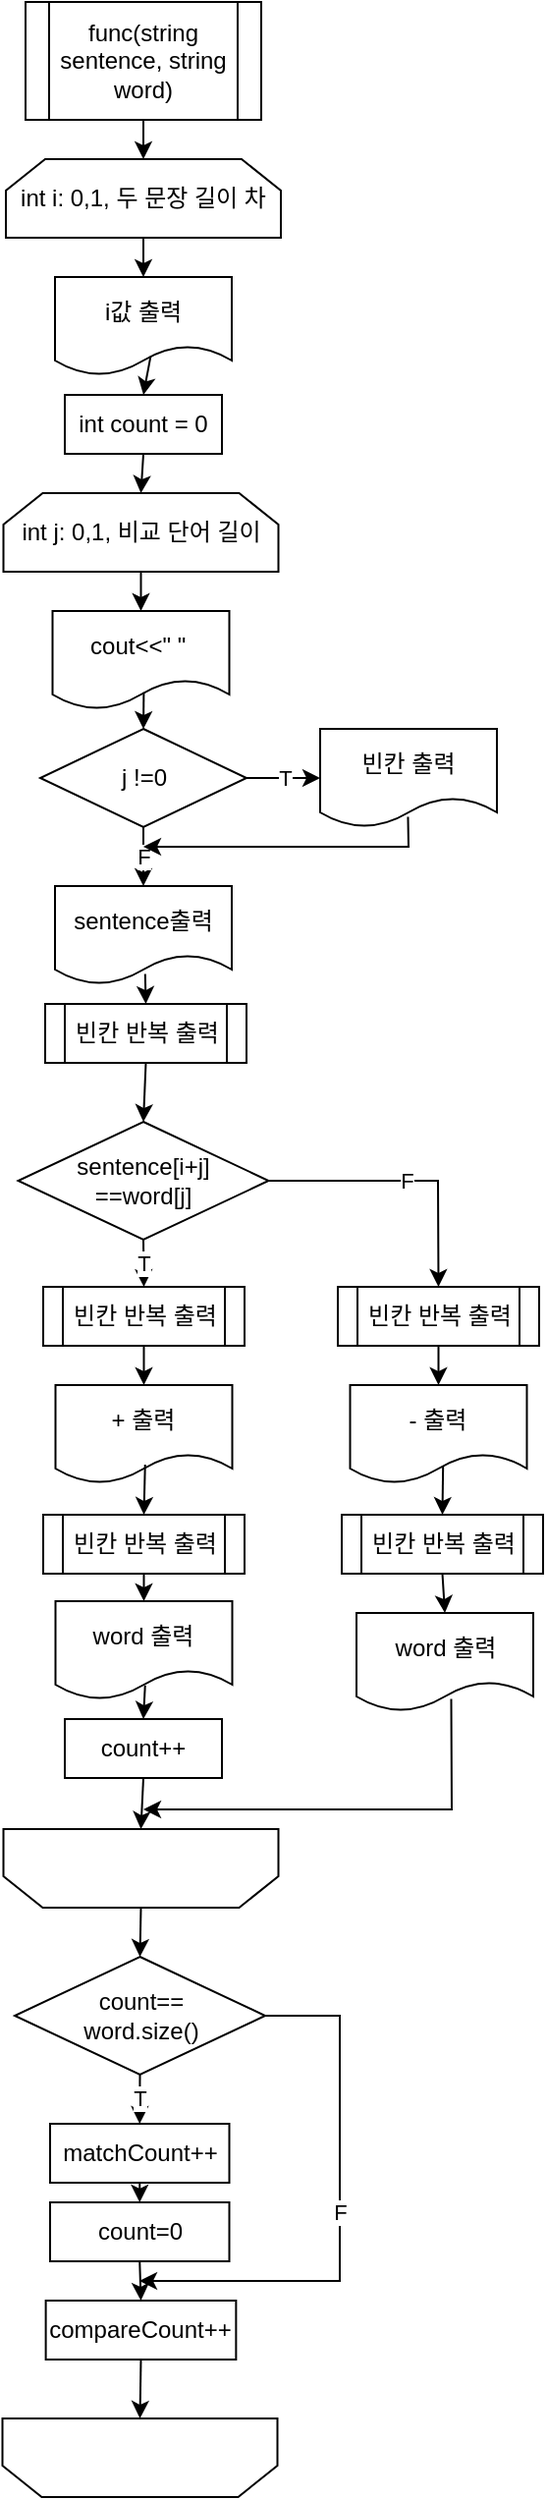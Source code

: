 <mxfile version="21.2.1" type="device">
  <diagram name="페이지-1" id="l9hzhMEtc8UznwvYMl4X">
    <mxGraphModel dx="326" dy="659" grid="1" gridSize="10" guides="1" tooltips="1" connect="1" arrows="1" fold="1" page="1" pageScale="1" pageWidth="2339" pageHeight="3300" math="0" shadow="0">
      <root>
        <mxCell id="0" />
        <mxCell id="1" parent="0" />
        <mxCell id="BHaIptWIhTC7S5pO7bs_-1" value="func(string sentence, string word)" style="shape=process;whiteSpace=wrap;html=1;backgroundOutline=1;" vertex="1" parent="1">
          <mxGeometry x="200" y="60" width="120" height="60" as="geometry" />
        </mxCell>
        <mxCell id="BHaIptWIhTC7S5pO7bs_-2" value="int i: 0,1, 두 문장 길이 차" style="shape=loopLimit;whiteSpace=wrap;html=1;" vertex="1" parent="1">
          <mxGeometry x="190" y="140" width="140" height="40" as="geometry" />
        </mxCell>
        <mxCell id="BHaIptWIhTC7S5pO7bs_-3" value="i값 출력" style="shape=document;whiteSpace=wrap;html=1;boundedLbl=1;" vertex="1" parent="1">
          <mxGeometry x="215" y="200" width="90" height="50" as="geometry" />
        </mxCell>
        <mxCell id="BHaIptWIhTC7S5pO7bs_-4" value="int count = 0" style="rounded=0;whiteSpace=wrap;html=1;" vertex="1" parent="1">
          <mxGeometry x="220" y="260" width="80" height="30" as="geometry" />
        </mxCell>
        <mxCell id="BHaIptWIhTC7S5pO7bs_-5" value="int j: 0,1, 비교 단어 길이" style="shape=loopLimit;whiteSpace=wrap;html=1;" vertex="1" parent="1">
          <mxGeometry x="188.75" y="310" width="140" height="40" as="geometry" />
        </mxCell>
        <mxCell id="BHaIptWIhTC7S5pO7bs_-6" value="cout&amp;lt;&amp;lt;&quot; &quot;&amp;nbsp;" style="shape=document;whiteSpace=wrap;html=1;boundedLbl=1;" vertex="1" parent="1">
          <mxGeometry x="213.75" y="370" width="90" height="50" as="geometry" />
        </mxCell>
        <mxCell id="BHaIptWIhTC7S5pO7bs_-7" value="j !=0" style="rhombus;whiteSpace=wrap;html=1;" vertex="1" parent="1">
          <mxGeometry x="207.5" y="430" width="105" height="50" as="geometry" />
        </mxCell>
        <mxCell id="BHaIptWIhTC7S5pO7bs_-10" value="sentence출력" style="shape=document;whiteSpace=wrap;html=1;boundedLbl=1;" vertex="1" parent="1">
          <mxGeometry x="215" y="510" width="90" height="50" as="geometry" />
        </mxCell>
        <mxCell id="BHaIptWIhTC7S5pO7bs_-11" value="빈칸 반복 출력" style="shape=process;whiteSpace=wrap;html=1;backgroundOutline=1;" vertex="1" parent="1">
          <mxGeometry x="210" y="570" width="102.5" height="30" as="geometry" />
        </mxCell>
        <mxCell id="BHaIptWIhTC7S5pO7bs_-12" value="sentence[i+j]&lt;br&gt;==word[j]" style="rhombus;whiteSpace=wrap;html=1;" vertex="1" parent="1">
          <mxGeometry x="196.25" y="630" width="127.5" height="60" as="geometry" />
        </mxCell>
        <mxCell id="BHaIptWIhTC7S5pO7bs_-13" value="빈칸 반복 출력" style="shape=process;whiteSpace=wrap;html=1;backgroundOutline=1;" vertex="1" parent="1">
          <mxGeometry x="209" y="714" width="102.5" height="30" as="geometry" />
        </mxCell>
        <mxCell id="BHaIptWIhTC7S5pO7bs_-14" value="+ 출력" style="shape=document;whiteSpace=wrap;html=1;boundedLbl=1;" vertex="1" parent="1">
          <mxGeometry x="215.25" y="764" width="90" height="50" as="geometry" />
        </mxCell>
        <mxCell id="BHaIptWIhTC7S5pO7bs_-15" value="빈칸 반복 출력" style="shape=process;whiteSpace=wrap;html=1;backgroundOutline=1;" vertex="1" parent="1">
          <mxGeometry x="209" y="830" width="102.5" height="30" as="geometry" />
        </mxCell>
        <mxCell id="BHaIptWIhTC7S5pO7bs_-16" value="word 출력" style="shape=document;whiteSpace=wrap;html=1;boundedLbl=1;" vertex="1" parent="1">
          <mxGeometry x="215.25" y="874" width="90" height="50" as="geometry" />
        </mxCell>
        <mxCell id="BHaIptWIhTC7S5pO7bs_-17" value="count++" style="rounded=0;whiteSpace=wrap;html=1;" vertex="1" parent="1">
          <mxGeometry x="220" y="934" width="80" height="30" as="geometry" />
        </mxCell>
        <mxCell id="BHaIptWIhTC7S5pO7bs_-18" value="빈칸 반복 출력" style="shape=process;whiteSpace=wrap;html=1;backgroundOutline=1;" vertex="1" parent="1">
          <mxGeometry x="359" y="714" width="102.5" height="30" as="geometry" />
        </mxCell>
        <mxCell id="BHaIptWIhTC7S5pO7bs_-19" value="- 출력" style="shape=document;whiteSpace=wrap;html=1;boundedLbl=1;" vertex="1" parent="1">
          <mxGeometry x="365.25" y="764" width="90" height="50" as="geometry" />
        </mxCell>
        <mxCell id="BHaIptWIhTC7S5pO7bs_-20" value="빈칸 반복 출력" style="shape=process;whiteSpace=wrap;html=1;backgroundOutline=1;" vertex="1" parent="1">
          <mxGeometry x="361" y="830" width="102.5" height="30" as="geometry" />
        </mxCell>
        <mxCell id="BHaIptWIhTC7S5pO7bs_-21" value="word 출력" style="shape=document;whiteSpace=wrap;html=1;boundedLbl=1;" vertex="1" parent="1">
          <mxGeometry x="368.5" y="880" width="90" height="50" as="geometry" />
        </mxCell>
        <mxCell id="BHaIptWIhTC7S5pO7bs_-23" value="count==&lt;br&gt;word.size()" style="rhombus;whiteSpace=wrap;html=1;" vertex="1" parent="1">
          <mxGeometry x="194.5" y="1055" width="127.5" height="60" as="geometry" />
        </mxCell>
        <mxCell id="BHaIptWIhTC7S5pO7bs_-24" value="matchCount++" style="rounded=0;whiteSpace=wrap;html=1;" vertex="1" parent="1">
          <mxGeometry x="212.5" y="1140" width="91.25" height="30" as="geometry" />
        </mxCell>
        <mxCell id="BHaIptWIhTC7S5pO7bs_-25" value="count=0" style="rounded=0;whiteSpace=wrap;html=1;" vertex="1" parent="1">
          <mxGeometry x="212.5" y="1180" width="91.25" height="30" as="geometry" />
        </mxCell>
        <mxCell id="BHaIptWIhTC7S5pO7bs_-26" value="compareCount++" style="rounded=0;whiteSpace=wrap;html=1;" vertex="1" parent="1">
          <mxGeometry x="210.31" y="1230" width="96.87" height="30" as="geometry" />
        </mxCell>
        <mxCell id="BHaIptWIhTC7S5pO7bs_-27" value="" style="shape=loopLimit;whiteSpace=wrap;html=1;rotation=-180;" vertex="1" parent="1">
          <mxGeometry x="188.75" y="990" width="140" height="40" as="geometry" />
        </mxCell>
        <mxCell id="BHaIptWIhTC7S5pO7bs_-28" value="" style="shape=loopLimit;whiteSpace=wrap;html=1;rotation=-180;" vertex="1" parent="1">
          <mxGeometry x="188.25" y="1290" width="140" height="40" as="geometry" />
        </mxCell>
        <mxCell id="BHaIptWIhTC7S5pO7bs_-29" value="" style="endArrow=classic;html=1;rounded=0;exitX=0.5;exitY=1;exitDx=0;exitDy=0;entryX=0.5;entryY=0;entryDx=0;entryDy=0;" edge="1" parent="1" source="BHaIptWIhTC7S5pO7bs_-1" target="BHaIptWIhTC7S5pO7bs_-2">
          <mxGeometry width="50" height="50" relative="1" as="geometry">
            <mxPoint x="310" y="440" as="sourcePoint" />
            <mxPoint x="360" y="390" as="targetPoint" />
          </mxGeometry>
        </mxCell>
        <mxCell id="BHaIptWIhTC7S5pO7bs_-30" value="" style="endArrow=classic;html=1;rounded=0;exitX=0.5;exitY=1;exitDx=0;exitDy=0;entryX=0.5;entryY=0;entryDx=0;entryDy=0;" edge="1" parent="1" source="BHaIptWIhTC7S5pO7bs_-2" target="BHaIptWIhTC7S5pO7bs_-3">
          <mxGeometry width="50" height="50" relative="1" as="geometry">
            <mxPoint x="310" y="440" as="sourcePoint" />
            <mxPoint x="360" y="390" as="targetPoint" />
          </mxGeometry>
        </mxCell>
        <mxCell id="BHaIptWIhTC7S5pO7bs_-31" value="" style="endArrow=classic;html=1;rounded=0;exitX=0.541;exitY=0.806;exitDx=0;exitDy=0;exitPerimeter=0;entryX=0.5;entryY=0;entryDx=0;entryDy=0;" edge="1" parent="1" source="BHaIptWIhTC7S5pO7bs_-3" target="BHaIptWIhTC7S5pO7bs_-4">
          <mxGeometry width="50" height="50" relative="1" as="geometry">
            <mxPoint x="310" y="440" as="sourcePoint" />
            <mxPoint x="360" y="390" as="targetPoint" />
          </mxGeometry>
        </mxCell>
        <mxCell id="BHaIptWIhTC7S5pO7bs_-32" value="" style="endArrow=classic;html=1;rounded=0;exitX=0.5;exitY=1;exitDx=0;exitDy=0;entryX=0.5;entryY=0;entryDx=0;entryDy=0;" edge="1" parent="1" source="BHaIptWIhTC7S5pO7bs_-4" target="BHaIptWIhTC7S5pO7bs_-5">
          <mxGeometry width="50" height="50" relative="1" as="geometry">
            <mxPoint x="250" y="310" as="sourcePoint" />
            <mxPoint x="300" y="260" as="targetPoint" />
          </mxGeometry>
        </mxCell>
        <mxCell id="BHaIptWIhTC7S5pO7bs_-33" value="" style="endArrow=classic;html=1;rounded=0;exitX=0.5;exitY=1;exitDx=0;exitDy=0;entryX=0.5;entryY=0;entryDx=0;entryDy=0;" edge="1" parent="1" source="BHaIptWIhTC7S5pO7bs_-5" target="BHaIptWIhTC7S5pO7bs_-6">
          <mxGeometry width="50" height="50" relative="1" as="geometry">
            <mxPoint x="250" y="380" as="sourcePoint" />
            <mxPoint x="300" y="330" as="targetPoint" />
          </mxGeometry>
        </mxCell>
        <mxCell id="BHaIptWIhTC7S5pO7bs_-34" value="" style="endArrow=classic;html=1;rounded=0;exitX=0.516;exitY=0.827;exitDx=0;exitDy=0;exitPerimeter=0;entryX=0.5;entryY=0;entryDx=0;entryDy=0;" edge="1" parent="1" source="BHaIptWIhTC7S5pO7bs_-6" target="BHaIptWIhTC7S5pO7bs_-7">
          <mxGeometry width="50" height="50" relative="1" as="geometry">
            <mxPoint x="250" y="380" as="sourcePoint" />
            <mxPoint x="300" y="330" as="targetPoint" />
          </mxGeometry>
        </mxCell>
        <mxCell id="BHaIptWIhTC7S5pO7bs_-35" value="F" style="endArrow=classic;html=1;rounded=0;exitX=0.5;exitY=1;exitDx=0;exitDy=0;entryX=0.5;entryY=0;entryDx=0;entryDy=0;" edge="1" parent="1" source="BHaIptWIhTC7S5pO7bs_-7" target="BHaIptWIhTC7S5pO7bs_-10">
          <mxGeometry width="50" height="50" relative="1" as="geometry">
            <mxPoint x="280" y="500" as="sourcePoint" />
            <mxPoint x="330" y="450" as="targetPoint" />
          </mxGeometry>
        </mxCell>
        <mxCell id="BHaIptWIhTC7S5pO7bs_-36" value="빈칸 출력" style="shape=document;whiteSpace=wrap;html=1;boundedLbl=1;" vertex="1" parent="1">
          <mxGeometry x="350" y="430" width="90" height="50" as="geometry" />
        </mxCell>
        <mxCell id="BHaIptWIhTC7S5pO7bs_-37" value="T" style="endArrow=classic;html=1;rounded=0;exitX=1;exitY=0.5;exitDx=0;exitDy=0;entryX=0;entryY=0.5;entryDx=0;entryDy=0;" edge="1" parent="1" source="BHaIptWIhTC7S5pO7bs_-7" target="BHaIptWIhTC7S5pO7bs_-36">
          <mxGeometry width="50" height="50" relative="1" as="geometry">
            <mxPoint x="280" y="500" as="sourcePoint" />
            <mxPoint x="330" y="450" as="targetPoint" />
          </mxGeometry>
        </mxCell>
        <mxCell id="BHaIptWIhTC7S5pO7bs_-38" value="" style="endArrow=classic;html=1;rounded=0;exitX=0.497;exitY=0.896;exitDx=0;exitDy=0;exitPerimeter=0;" edge="1" parent="1" source="BHaIptWIhTC7S5pO7bs_-36">
          <mxGeometry width="50" height="50" relative="1" as="geometry">
            <mxPoint x="280" y="500" as="sourcePoint" />
            <mxPoint x="260" y="490" as="targetPoint" />
            <Array as="points">
              <mxPoint x="395" y="490" />
            </Array>
          </mxGeometry>
        </mxCell>
        <mxCell id="BHaIptWIhTC7S5pO7bs_-39" value="" style="endArrow=classic;html=1;rounded=0;exitX=0.51;exitY=0.896;exitDx=0;exitDy=0;exitPerimeter=0;entryX=0.5;entryY=0;entryDx=0;entryDy=0;" edge="1" parent="1" source="BHaIptWIhTC7S5pO7bs_-10" target="BHaIptWIhTC7S5pO7bs_-11">
          <mxGeometry width="50" height="50" relative="1" as="geometry">
            <mxPoint x="280" y="500" as="sourcePoint" />
            <mxPoint x="330" y="450" as="targetPoint" />
          </mxGeometry>
        </mxCell>
        <mxCell id="BHaIptWIhTC7S5pO7bs_-40" value="" style="endArrow=classic;html=1;rounded=0;exitX=0.5;exitY=1;exitDx=0;exitDy=0;entryX=0.5;entryY=0;entryDx=0;entryDy=0;" edge="1" parent="1" source="BHaIptWIhTC7S5pO7bs_-11" target="BHaIptWIhTC7S5pO7bs_-12">
          <mxGeometry width="50" height="50" relative="1" as="geometry">
            <mxPoint x="280" y="680" as="sourcePoint" />
            <mxPoint x="330" y="630" as="targetPoint" />
          </mxGeometry>
        </mxCell>
        <mxCell id="BHaIptWIhTC7S5pO7bs_-41" value="T" style="endArrow=classic;html=1;rounded=0;exitX=0.5;exitY=1;exitDx=0;exitDy=0;entryX=0.5;entryY=0;entryDx=0;entryDy=0;" edge="1" parent="1" source="BHaIptWIhTC7S5pO7bs_-12" target="BHaIptWIhTC7S5pO7bs_-13">
          <mxGeometry width="50" height="50" relative="1" as="geometry">
            <mxPoint x="270" y="750" as="sourcePoint" />
            <mxPoint x="320" y="700" as="targetPoint" />
          </mxGeometry>
        </mxCell>
        <mxCell id="BHaIptWIhTC7S5pO7bs_-42" value="F" style="endArrow=classic;html=1;rounded=0;exitX=1;exitY=0.5;exitDx=0;exitDy=0;entryX=0.5;entryY=0;entryDx=0;entryDy=0;" edge="1" parent="1" source="BHaIptWIhTC7S5pO7bs_-12" target="BHaIptWIhTC7S5pO7bs_-18">
          <mxGeometry width="50" height="50" relative="1" as="geometry">
            <mxPoint x="270" y="750" as="sourcePoint" />
            <mxPoint x="320" y="700" as="targetPoint" />
            <Array as="points">
              <mxPoint x="410" y="660" />
            </Array>
          </mxGeometry>
        </mxCell>
        <mxCell id="BHaIptWIhTC7S5pO7bs_-43" value="" style="endArrow=classic;html=1;rounded=0;exitX=0.5;exitY=1;exitDx=0;exitDy=0;entryX=0.5;entryY=0;entryDx=0;entryDy=0;" edge="1" parent="1" source="BHaIptWIhTC7S5pO7bs_-13" target="BHaIptWIhTC7S5pO7bs_-14">
          <mxGeometry width="50" height="50" relative="1" as="geometry">
            <mxPoint x="270" y="750" as="sourcePoint" />
            <mxPoint x="320" y="700" as="targetPoint" />
          </mxGeometry>
        </mxCell>
        <mxCell id="BHaIptWIhTC7S5pO7bs_-44" value="" style="endArrow=classic;html=1;rounded=0;exitX=0.5;exitY=1;exitDx=0;exitDy=0;entryX=0.5;entryY=0;entryDx=0;entryDy=0;" edge="1" parent="1" source="BHaIptWIhTC7S5pO7bs_-18" target="BHaIptWIhTC7S5pO7bs_-19">
          <mxGeometry width="50" height="50" relative="1" as="geometry">
            <mxPoint x="270" y="750" as="sourcePoint" />
            <mxPoint x="320" y="700" as="targetPoint" />
          </mxGeometry>
        </mxCell>
        <mxCell id="BHaIptWIhTC7S5pO7bs_-45" value="" style="endArrow=classic;html=1;rounded=0;exitX=0.507;exitY=0.809;exitDx=0;exitDy=0;exitPerimeter=0;entryX=0.5;entryY=0;entryDx=0;entryDy=0;" edge="1" parent="1" source="BHaIptWIhTC7S5pO7bs_-14" target="BHaIptWIhTC7S5pO7bs_-15">
          <mxGeometry width="50" height="50" relative="1" as="geometry">
            <mxPoint x="270" y="890" as="sourcePoint" />
            <mxPoint x="320" y="840" as="targetPoint" />
          </mxGeometry>
        </mxCell>
        <mxCell id="BHaIptWIhTC7S5pO7bs_-46" value="" style="endArrow=classic;html=1;rounded=0;exitX=0.526;exitY=0.823;exitDx=0;exitDy=0;exitPerimeter=0;entryX=0.5;entryY=0;entryDx=0;entryDy=0;" edge="1" parent="1" source="BHaIptWIhTC7S5pO7bs_-19" target="BHaIptWIhTC7S5pO7bs_-20">
          <mxGeometry width="50" height="50" relative="1" as="geometry">
            <mxPoint x="270" y="890" as="sourcePoint" />
            <mxPoint x="320" y="840" as="targetPoint" />
          </mxGeometry>
        </mxCell>
        <mxCell id="BHaIptWIhTC7S5pO7bs_-47" value="" style="endArrow=classic;html=1;rounded=0;exitX=0.5;exitY=1;exitDx=0;exitDy=0;entryX=0.5;entryY=0;entryDx=0;entryDy=0;" edge="1" parent="1" source="BHaIptWIhTC7S5pO7bs_-15" target="BHaIptWIhTC7S5pO7bs_-16">
          <mxGeometry width="50" height="50" relative="1" as="geometry">
            <mxPoint x="280" y="890" as="sourcePoint" />
            <mxPoint x="330" y="840" as="targetPoint" />
          </mxGeometry>
        </mxCell>
        <mxCell id="BHaIptWIhTC7S5pO7bs_-48" value="" style="endArrow=classic;html=1;rounded=0;exitX=0.5;exitY=1;exitDx=0;exitDy=0;entryX=0.5;entryY=0;entryDx=0;entryDy=0;" edge="1" parent="1" source="BHaIptWIhTC7S5pO7bs_-20" target="BHaIptWIhTC7S5pO7bs_-21">
          <mxGeometry width="50" height="50" relative="1" as="geometry">
            <mxPoint x="280" y="890" as="sourcePoint" />
            <mxPoint x="330" y="840" as="targetPoint" />
          </mxGeometry>
        </mxCell>
        <mxCell id="BHaIptWIhTC7S5pO7bs_-49" value="" style="endArrow=classic;html=1;rounded=0;exitX=0.507;exitY=0.857;exitDx=0;exitDy=0;exitPerimeter=0;entryX=0.5;entryY=0;entryDx=0;entryDy=0;" edge="1" parent="1" source="BHaIptWIhTC7S5pO7bs_-16" target="BHaIptWIhTC7S5pO7bs_-17">
          <mxGeometry width="50" height="50" relative="1" as="geometry">
            <mxPoint x="280" y="890" as="sourcePoint" />
            <mxPoint x="330" y="840" as="targetPoint" />
          </mxGeometry>
        </mxCell>
        <mxCell id="BHaIptWIhTC7S5pO7bs_-50" value="" style="endArrow=classic;html=1;rounded=0;exitX=0.5;exitY=1;exitDx=0;exitDy=0;entryX=0.5;entryY=1;entryDx=0;entryDy=0;" edge="1" parent="1" source="BHaIptWIhTC7S5pO7bs_-17" target="BHaIptWIhTC7S5pO7bs_-27">
          <mxGeometry width="50" height="50" relative="1" as="geometry">
            <mxPoint x="280" y="890" as="sourcePoint" />
            <mxPoint x="330" y="840" as="targetPoint" />
          </mxGeometry>
        </mxCell>
        <mxCell id="BHaIptWIhTC7S5pO7bs_-51" value="" style="endArrow=classic;html=1;rounded=0;exitX=0.536;exitY=0.875;exitDx=0;exitDy=0;exitPerimeter=0;" edge="1" parent="1" source="BHaIptWIhTC7S5pO7bs_-21">
          <mxGeometry width="50" height="50" relative="1" as="geometry">
            <mxPoint x="280" y="890" as="sourcePoint" />
            <mxPoint x="260" y="980" as="targetPoint" />
            <Array as="points">
              <mxPoint x="417" y="980" />
            </Array>
          </mxGeometry>
        </mxCell>
        <mxCell id="BHaIptWIhTC7S5pO7bs_-52" value="" style="endArrow=classic;html=1;rounded=0;exitX=0.5;exitY=0;exitDx=0;exitDy=0;entryX=0.5;entryY=0;entryDx=0;entryDy=0;" edge="1" parent="1" source="BHaIptWIhTC7S5pO7bs_-27" target="BHaIptWIhTC7S5pO7bs_-23">
          <mxGeometry width="50" height="50" relative="1" as="geometry">
            <mxPoint x="250" y="1050" as="sourcePoint" />
            <mxPoint x="300" y="1000" as="targetPoint" />
          </mxGeometry>
        </mxCell>
        <mxCell id="BHaIptWIhTC7S5pO7bs_-53" value="T" style="endArrow=classic;html=1;rounded=0;exitX=0.5;exitY=1;exitDx=0;exitDy=0;entryX=0.5;entryY=0;entryDx=0;entryDy=0;" edge="1" parent="1" source="BHaIptWIhTC7S5pO7bs_-23" target="BHaIptWIhTC7S5pO7bs_-24">
          <mxGeometry width="50" height="50" relative="1" as="geometry">
            <mxPoint x="250" y="1260" as="sourcePoint" />
            <mxPoint x="300" y="1210" as="targetPoint" />
          </mxGeometry>
        </mxCell>
        <mxCell id="BHaIptWIhTC7S5pO7bs_-54" value="" style="endArrow=classic;html=1;rounded=0;exitX=0.5;exitY=1;exitDx=0;exitDy=0;entryX=0.5;entryY=0;entryDx=0;entryDy=0;" edge="1" parent="1" source="BHaIptWIhTC7S5pO7bs_-24" target="BHaIptWIhTC7S5pO7bs_-25">
          <mxGeometry width="50" height="50" relative="1" as="geometry">
            <mxPoint x="250" y="1260" as="sourcePoint" />
            <mxPoint x="300" y="1210" as="targetPoint" />
          </mxGeometry>
        </mxCell>
        <mxCell id="BHaIptWIhTC7S5pO7bs_-55" value="" style="endArrow=classic;html=1;rounded=0;exitX=0.5;exitY=1;exitDx=0;exitDy=0;entryX=0.5;entryY=0;entryDx=0;entryDy=0;" edge="1" parent="1" source="BHaIptWIhTC7S5pO7bs_-25" target="BHaIptWIhTC7S5pO7bs_-26">
          <mxGeometry width="50" height="50" relative="1" as="geometry">
            <mxPoint x="250" y="1260" as="sourcePoint" />
            <mxPoint x="300" y="1210" as="targetPoint" />
          </mxGeometry>
        </mxCell>
        <mxCell id="BHaIptWIhTC7S5pO7bs_-56" value="" style="endArrow=classic;html=1;rounded=0;exitX=0.5;exitY=1;exitDx=0;exitDy=0;entryX=0.5;entryY=1;entryDx=0;entryDy=0;" edge="1" parent="1" source="BHaIptWIhTC7S5pO7bs_-26" target="BHaIptWIhTC7S5pO7bs_-28">
          <mxGeometry width="50" height="50" relative="1" as="geometry">
            <mxPoint x="250" y="1260" as="sourcePoint" />
            <mxPoint x="300" y="1210" as="targetPoint" />
          </mxGeometry>
        </mxCell>
        <mxCell id="BHaIptWIhTC7S5pO7bs_-57" value="F" style="endArrow=classic;html=1;rounded=0;exitX=1;exitY=0.5;exitDx=0;exitDy=0;" edge="1" parent="1" source="BHaIptWIhTC7S5pO7bs_-23">
          <mxGeometry width="50" height="50" relative="1" as="geometry">
            <mxPoint x="250" y="1260" as="sourcePoint" />
            <mxPoint x="258" y="1220" as="targetPoint" />
            <Array as="points">
              <mxPoint x="360" y="1085" />
              <mxPoint x="360" y="1220" />
            </Array>
          </mxGeometry>
        </mxCell>
      </root>
    </mxGraphModel>
  </diagram>
</mxfile>
